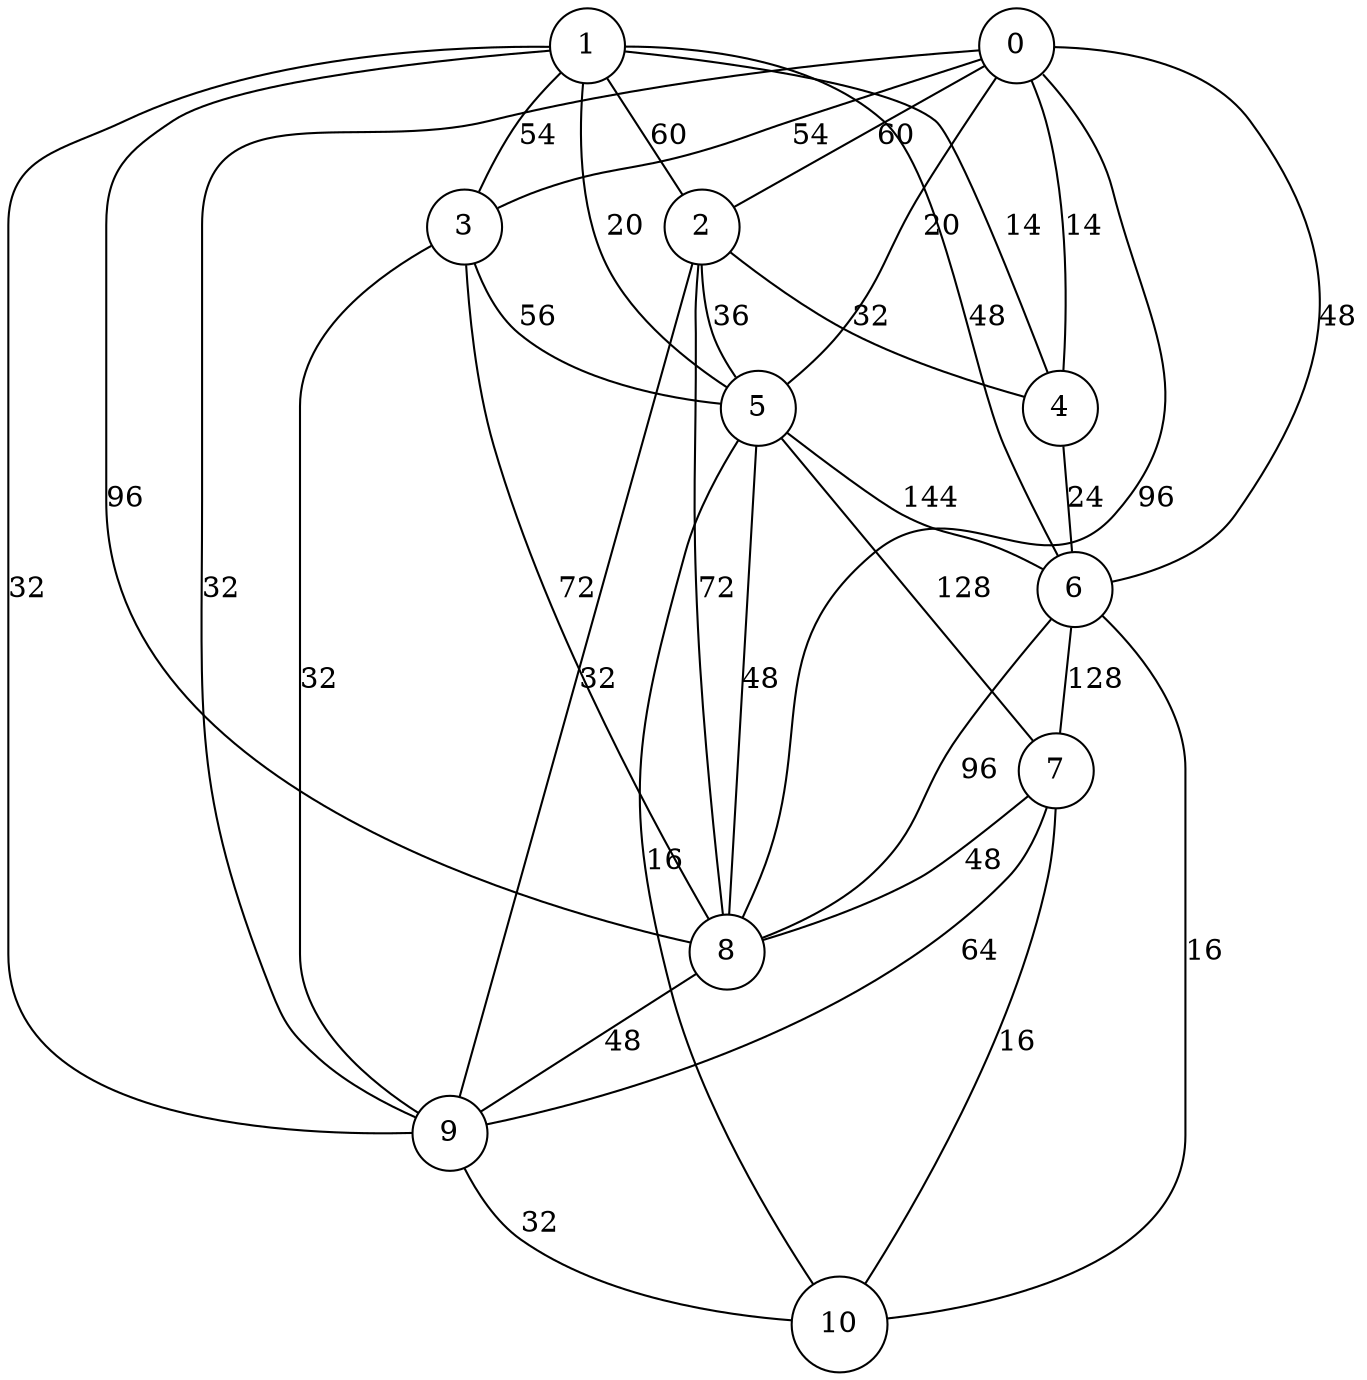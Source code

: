 graph qubit_interaction_graph {
    node [shape=circle];
    0 -- 4 [label=14];
    0 -- 2 [label=60];
    0 -- 5 [label=20];
    0 -- 8 [label=96];
    0 -- 6 [label=48];
    0 -- 9 [label=32];
    0 -- 3 [label=54];
    1 -- 4 [label=14];
    1 -- 2 [label=60];
    1 -- 8 [label=96];
    1 -- 6 [label=48];
    1 -- 9 [label=32];
    1 -- 5 [label=20];
    1 -- 3 [label=54];
    2 -- 4 [label=32];
    2 -- 5 [label=36];
    2 -- 8 [label=72];
    2 -- 9 [label=32];
    3 -- 5 [label=56];
    3 -- 8 [label=72];
    3 -- 9 [label=32];
    4 -- 6 [label=24];
    5 -- 7 [label=128];
    5 -- 6 [label=144];
    5 -- 8 [label=48];
    5 -- 10 [label=16];
    6 -- 7 [label=128];
    6 -- 8 [label=96];
    6 -- 10 [label=16];
    7 -- 9 [label=64];
    7 -- 8 [label=48];
    7 -- 10 [label=16];
    8 -- 9 [label=48];
    9 -- 10 [label=32];
}